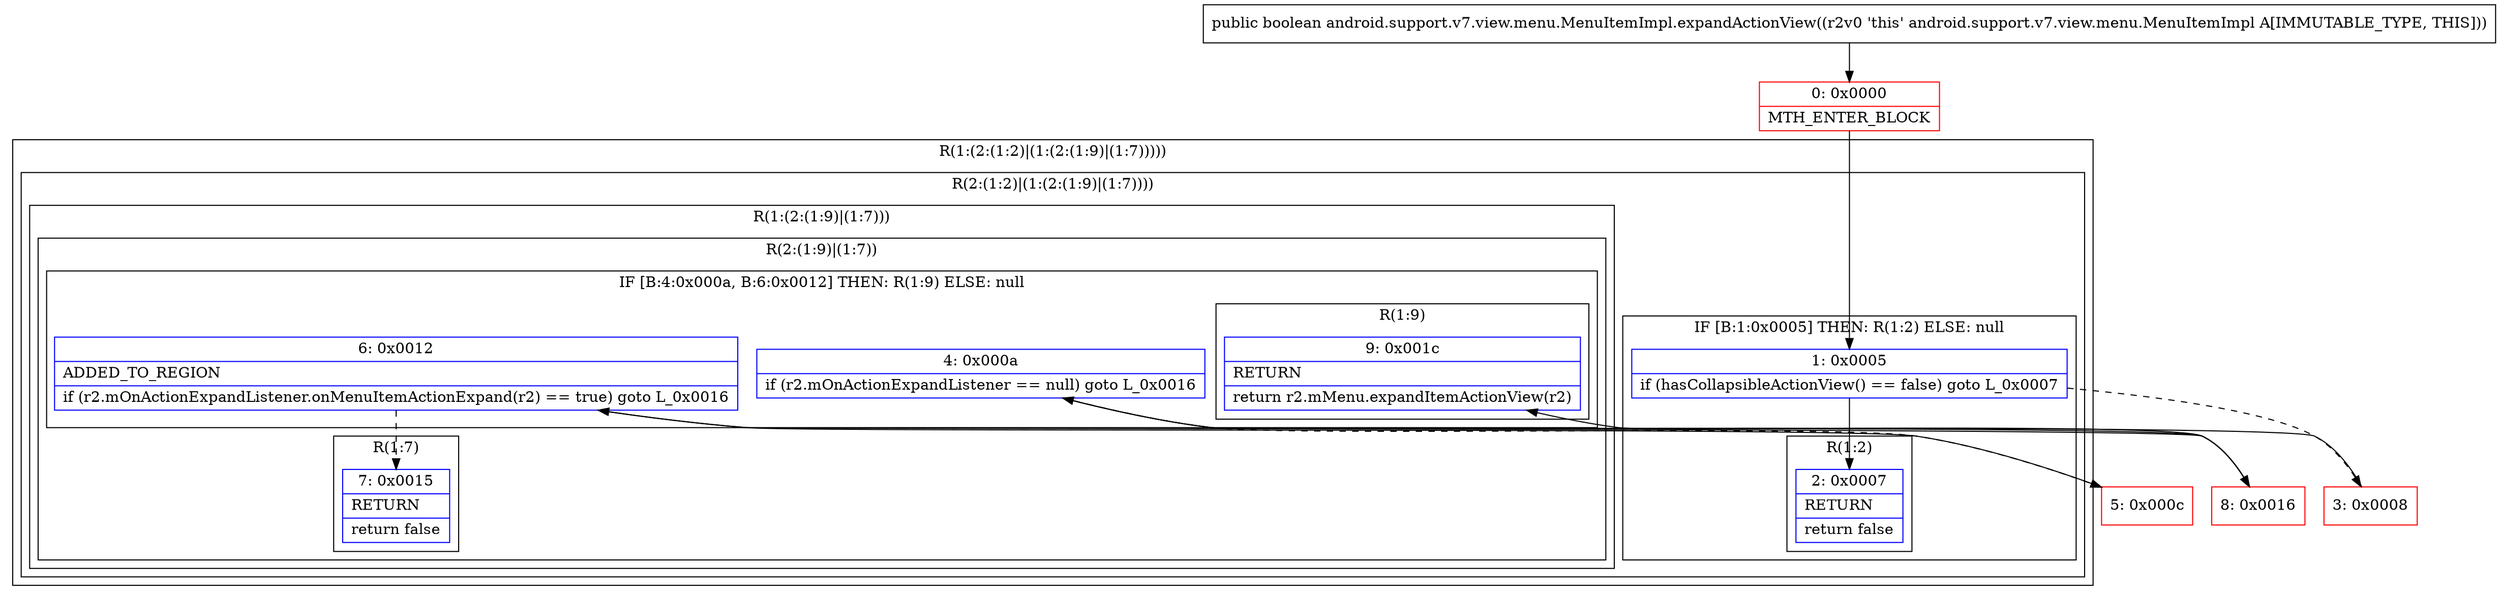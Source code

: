 digraph "CFG forandroid.support.v7.view.menu.MenuItemImpl.expandActionView()Z" {
subgraph cluster_Region_836245499 {
label = "R(1:(2:(1:2)|(1:(2:(1:9)|(1:7)))))";
node [shape=record,color=blue];
subgraph cluster_Region_2003085796 {
label = "R(2:(1:2)|(1:(2:(1:9)|(1:7))))";
node [shape=record,color=blue];
subgraph cluster_IfRegion_295213088 {
label = "IF [B:1:0x0005] THEN: R(1:2) ELSE: null";
node [shape=record,color=blue];
Node_1 [shape=record,label="{1\:\ 0x0005|if (hasCollapsibleActionView() == false) goto L_0x0007\l}"];
subgraph cluster_Region_195480106 {
label = "R(1:2)";
node [shape=record,color=blue];
Node_2 [shape=record,label="{2\:\ 0x0007|RETURN\l|return false\l}"];
}
}
subgraph cluster_Region_2058380138 {
label = "R(1:(2:(1:9)|(1:7)))";
node [shape=record,color=blue];
subgraph cluster_Region_684314193 {
label = "R(2:(1:9)|(1:7))";
node [shape=record,color=blue];
subgraph cluster_IfRegion_2101676784 {
label = "IF [B:4:0x000a, B:6:0x0012] THEN: R(1:9) ELSE: null";
node [shape=record,color=blue];
Node_4 [shape=record,label="{4\:\ 0x000a|if (r2.mOnActionExpandListener == null) goto L_0x0016\l}"];
Node_6 [shape=record,label="{6\:\ 0x0012|ADDED_TO_REGION\l|if (r2.mOnActionExpandListener.onMenuItemActionExpand(r2) == true) goto L_0x0016\l}"];
subgraph cluster_Region_1083144424 {
label = "R(1:9)";
node [shape=record,color=blue];
Node_9 [shape=record,label="{9\:\ 0x001c|RETURN\l|return r2.mMenu.expandItemActionView(r2)\l}"];
}
}
subgraph cluster_Region_970848416 {
label = "R(1:7)";
node [shape=record,color=blue];
Node_7 [shape=record,label="{7\:\ 0x0015|RETURN\l|return false\l}"];
}
}
}
}
}
Node_0 [shape=record,color=red,label="{0\:\ 0x0000|MTH_ENTER_BLOCK\l}"];
Node_3 [shape=record,color=red,label="{3\:\ 0x0008}"];
Node_5 [shape=record,color=red,label="{5\:\ 0x000c}"];
Node_8 [shape=record,color=red,label="{8\:\ 0x0016}"];
MethodNode[shape=record,label="{public boolean android.support.v7.view.menu.MenuItemImpl.expandActionView((r2v0 'this' android.support.v7.view.menu.MenuItemImpl A[IMMUTABLE_TYPE, THIS])) }"];
MethodNode -> Node_0;
Node_1 -> Node_2;
Node_1 -> Node_3[style=dashed];
Node_4 -> Node_5[style=dashed];
Node_4 -> Node_8;
Node_6 -> Node_7[style=dashed];
Node_6 -> Node_8;
Node_0 -> Node_1;
Node_3 -> Node_4;
Node_5 -> Node_6;
Node_8 -> Node_9;
}

